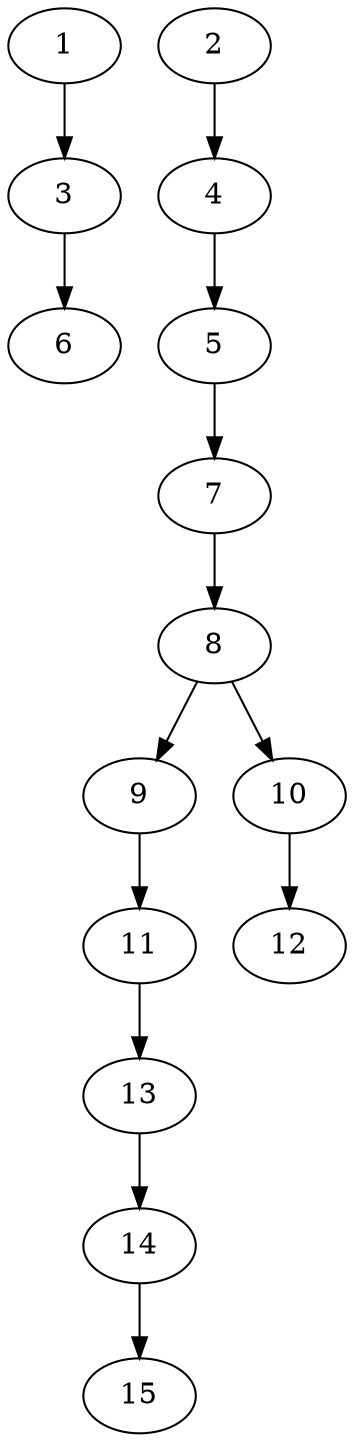 // DAG automatically generated by daggen at Thu Oct  3 13:59:26 2019
// ./daggen --dot -n 15 --ccr 0.5 --fat 0.3 --regular 0.7 --density 0.5 --mindata 5242880 --maxdata 52428800 
digraph G {
  1 [size="73787392", alpha="0.04", expect_size="36893696"] 
  1 -> 3 [size ="36893696"]
  2 [size="24434688", alpha="0.10", expect_size="12217344"] 
  2 -> 4 [size ="12217344"]
  3 [size="80908288", alpha="0.08", expect_size="40454144"] 
  3 -> 6 [size ="40454144"]
  4 [size="27029504", alpha="0.06", expect_size="13514752"] 
  4 -> 5 [size ="13514752"]
  5 [size="33077248", alpha="0.08", expect_size="16538624"] 
  5 -> 7 [size ="16538624"]
  6 [size="69740544", alpha="0.01", expect_size="34870272"] 
  7 [size="33884160", alpha="0.11", expect_size="16942080"] 
  7 -> 8 [size ="16942080"]
  8 [size="31350784", alpha="0.03", expect_size="15675392"] 
  8 -> 9 [size ="15675392"]
  8 -> 10 [size ="15675392"]
  9 [size="42823680", alpha="0.02", expect_size="21411840"] 
  9 -> 11 [size ="21411840"]
  10 [size="17618944", alpha="0.07", expect_size="8809472"] 
  10 -> 12 [size ="8809472"]
  11 [size="51640320", alpha="0.04", expect_size="25820160"] 
  11 -> 13 [size ="25820160"]
  12 [size="69058560", alpha="0.15", expect_size="34529280"] 
  13 [size="20289536", alpha="0.16", expect_size="10144768"] 
  13 -> 14 [size ="10144768"]
  14 [size="59981824", alpha="0.02", expect_size="29990912"] 
  14 -> 15 [size ="29990912"]
  15 [size="86540288", alpha="0.06", expect_size="43270144"] 
}
